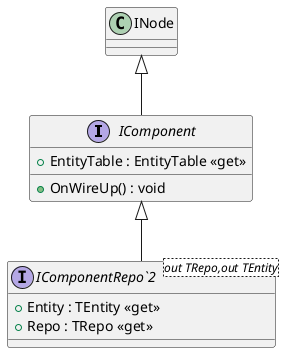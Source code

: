 @startuml
interface IComponent {
    + EntityTable : EntityTable <<get>>
    + OnWireUp() : void
}
interface "IComponentRepo`2"<out TRepo,out TEntity> {
    + Entity : TEntity <<get>>
    + Repo : TRepo <<get>>
}
INode <|-- IComponent
IComponent <|-- "IComponentRepo`2"
@enduml

